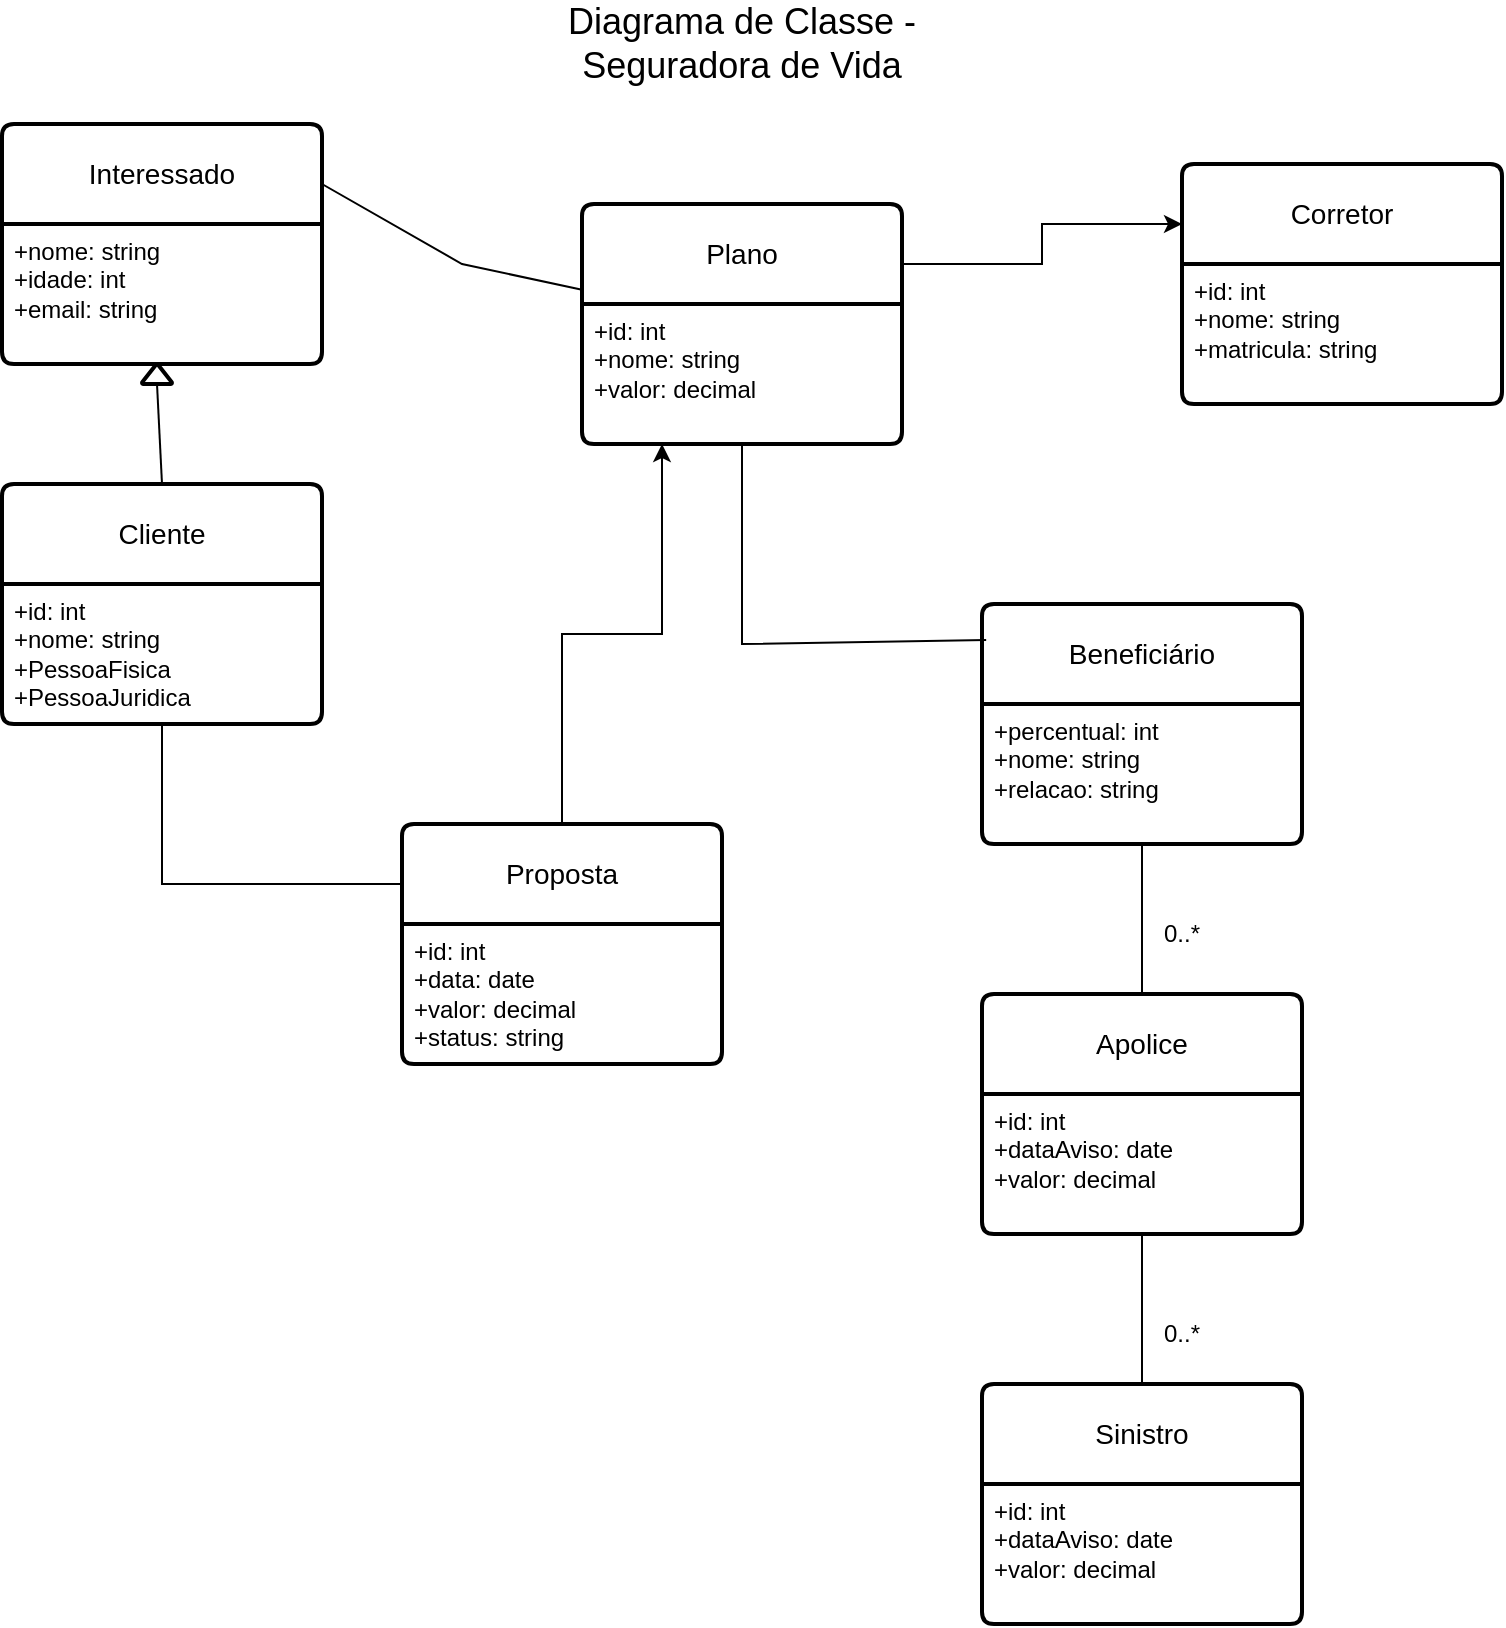 <mxfile version="28.2.7">
  <diagram name="Página-1" id="Br-72UTXHJSLrnVwOfV-">
    <mxGraphModel dx="2222" dy="930" grid="1" gridSize="10" guides="1" tooltips="1" connect="1" arrows="1" fold="1" page="1" pageScale="1" pageWidth="827" pageHeight="1169" math="0" shadow="0">
      <root>
        <mxCell id="0" />
        <mxCell id="1" parent="0" />
        <mxCell id="gpsl6Gqu65pyZB4-WuKx-1" value="&lt;font style=&quot;font-size: 18px;&quot;&gt;Diagrama de Classe - Seguradora de Vida&lt;/font&gt;" style="text;html=1;whiteSpace=wrap;strokeColor=none;fillColor=none;align=center;verticalAlign=middle;rounded=0;" vertex="1" parent="1">
          <mxGeometry x="310" y="30" width="180" height="40" as="geometry" />
        </mxCell>
        <mxCell id="gpsl6Gqu65pyZB4-WuKx-2" value="Interessado" style="swimlane;childLayout=stackLayout;horizontal=1;startSize=50;horizontalStack=0;rounded=1;fontSize=14;fontStyle=0;strokeWidth=2;resizeParent=0;resizeLast=1;shadow=0;dashed=0;align=center;arcSize=4;whiteSpace=wrap;html=1;" vertex="1" parent="1">
          <mxGeometry x="30" y="90" width="160" height="120" as="geometry" />
        </mxCell>
        <mxCell id="gpsl6Gqu65pyZB4-WuKx-3" value="+nome: string&lt;br&gt;+idade: int&lt;br&gt;+email: string" style="align=left;strokeColor=none;fillColor=none;spacingLeft=4;spacingRight=4;fontSize=12;verticalAlign=top;resizable=0;rotatable=0;part=1;html=1;whiteSpace=wrap;" vertex="1" parent="gpsl6Gqu65pyZB4-WuKx-2">
          <mxGeometry y="50" width="160" height="70" as="geometry" />
        </mxCell>
        <mxCell id="gpsl6Gqu65pyZB4-WuKx-4" value="Cliente" style="swimlane;childLayout=stackLayout;horizontal=1;startSize=50;horizontalStack=0;rounded=1;fontSize=14;fontStyle=0;strokeWidth=2;resizeParent=0;resizeLast=1;shadow=0;dashed=0;align=center;arcSize=4;whiteSpace=wrap;html=1;" vertex="1" parent="1">
          <mxGeometry x="30" y="270" width="160" height="120" as="geometry" />
        </mxCell>
        <mxCell id="gpsl6Gqu65pyZB4-WuKx-5" value="+id: int&lt;div&gt;+nome: string&lt;br&gt;+PessoaFisica&lt;br&gt;+PessoaJuridica&lt;/div&gt;" style="align=left;strokeColor=none;fillColor=none;spacingLeft=4;spacingRight=4;fontSize=12;verticalAlign=top;resizable=0;rotatable=0;part=1;html=1;whiteSpace=wrap;" vertex="1" parent="gpsl6Gqu65pyZB4-WuKx-4">
          <mxGeometry y="50" width="160" height="70" as="geometry" />
        </mxCell>
        <mxCell id="gpsl6Gqu65pyZB4-WuKx-6" value="Proposta" style="swimlane;childLayout=stackLayout;horizontal=1;startSize=50;horizontalStack=0;rounded=1;fontSize=14;fontStyle=0;strokeWidth=2;resizeParent=0;resizeLast=1;shadow=0;dashed=0;align=center;arcSize=4;whiteSpace=wrap;html=1;" vertex="1" parent="1">
          <mxGeometry x="230" y="440" width="160" height="120" as="geometry" />
        </mxCell>
        <mxCell id="gpsl6Gqu65pyZB4-WuKx-7" value="+id: int&lt;br&gt;+data: date&lt;br&gt;+valor: decimal&lt;div&gt;+status: string&lt;/div&gt;" style="align=left;strokeColor=none;fillColor=none;spacingLeft=4;spacingRight=4;fontSize=12;verticalAlign=top;resizable=0;rotatable=0;part=1;html=1;whiteSpace=wrap;" vertex="1" parent="gpsl6Gqu65pyZB4-WuKx-6">
          <mxGeometry y="50" width="160" height="70" as="geometry" />
        </mxCell>
        <mxCell id="gpsl6Gqu65pyZB4-WuKx-20" style="edgeStyle=orthogonalEdgeStyle;rounded=0;orthogonalLoop=1;jettySize=auto;html=1;exitX=1;exitY=0.25;exitDx=0;exitDy=0;entryX=0;entryY=0.25;entryDx=0;entryDy=0;" edge="1" parent="1" source="gpsl6Gqu65pyZB4-WuKx-8" target="gpsl6Gqu65pyZB4-WuKx-10">
          <mxGeometry relative="1" as="geometry" />
        </mxCell>
        <mxCell id="gpsl6Gqu65pyZB4-WuKx-8" value="Plano" style="swimlane;childLayout=stackLayout;horizontal=1;startSize=50;horizontalStack=0;rounded=1;fontSize=14;fontStyle=0;strokeWidth=2;resizeParent=0;resizeLast=1;shadow=0;dashed=0;align=center;arcSize=4;whiteSpace=wrap;html=1;" vertex="1" parent="1">
          <mxGeometry x="320" y="130" width="160" height="120" as="geometry" />
        </mxCell>
        <mxCell id="gpsl6Gqu65pyZB4-WuKx-9" value="+id: int&lt;br&gt;+nome: string&lt;br&gt;+valor: decimal&lt;div&gt;&lt;br&gt;&lt;/div&gt;" style="align=left;strokeColor=none;fillColor=none;spacingLeft=4;spacingRight=4;fontSize=12;verticalAlign=top;resizable=0;rotatable=0;part=1;html=1;whiteSpace=wrap;" vertex="1" parent="gpsl6Gqu65pyZB4-WuKx-8">
          <mxGeometry y="50" width="160" height="70" as="geometry" />
        </mxCell>
        <mxCell id="gpsl6Gqu65pyZB4-WuKx-10" value="Corretor" style="swimlane;childLayout=stackLayout;horizontal=1;startSize=50;horizontalStack=0;rounded=1;fontSize=14;fontStyle=0;strokeWidth=2;resizeParent=0;resizeLast=1;shadow=0;dashed=0;align=center;arcSize=4;whiteSpace=wrap;html=1;" vertex="1" parent="1">
          <mxGeometry x="620" y="110" width="160" height="120" as="geometry" />
        </mxCell>
        <mxCell id="gpsl6Gqu65pyZB4-WuKx-11" value="+id: int&lt;br&gt;+nome: string&lt;br&gt;&lt;div&gt;+matricula: string&lt;br&gt;&lt;/div&gt;" style="align=left;strokeColor=none;fillColor=none;spacingLeft=4;spacingRight=4;fontSize=12;verticalAlign=top;resizable=0;rotatable=0;part=1;html=1;whiteSpace=wrap;" vertex="1" parent="gpsl6Gqu65pyZB4-WuKx-10">
          <mxGeometry y="50" width="160" height="70" as="geometry" />
        </mxCell>
        <mxCell id="gpsl6Gqu65pyZB4-WuKx-12" value="Beneficiário" style="swimlane;childLayout=stackLayout;horizontal=1;startSize=50;horizontalStack=0;rounded=1;fontSize=14;fontStyle=0;strokeWidth=2;resizeParent=0;resizeLast=1;shadow=0;dashed=0;align=center;arcSize=4;whiteSpace=wrap;html=1;" vertex="1" parent="1">
          <mxGeometry x="520" y="330" width="160" height="120" as="geometry" />
        </mxCell>
        <mxCell id="gpsl6Gqu65pyZB4-WuKx-13" value="+percentual: int&lt;br&gt;+nome: string&lt;br&gt;&lt;div&gt;+relacao: string&lt;br&gt;&lt;/div&gt;" style="align=left;strokeColor=none;fillColor=none;spacingLeft=4;spacingRight=4;fontSize=12;verticalAlign=top;resizable=0;rotatable=0;part=1;html=1;whiteSpace=wrap;" vertex="1" parent="gpsl6Gqu65pyZB4-WuKx-12">
          <mxGeometry y="50" width="160" height="70" as="geometry" />
        </mxCell>
        <mxCell id="gpsl6Gqu65pyZB4-WuKx-14" value="Apolice" style="swimlane;childLayout=stackLayout;horizontal=1;startSize=50;horizontalStack=0;rounded=1;fontSize=14;fontStyle=0;strokeWidth=2;resizeParent=0;resizeLast=1;shadow=0;dashed=0;align=center;arcSize=4;whiteSpace=wrap;html=1;" vertex="1" parent="1">
          <mxGeometry x="520" y="525" width="160" height="120" as="geometry" />
        </mxCell>
        <mxCell id="gpsl6Gqu65pyZB4-WuKx-15" value="+id: int&lt;br&gt;+dataAviso: date&lt;br&gt;+valor: decimal" style="align=left;strokeColor=none;fillColor=none;spacingLeft=4;spacingRight=4;fontSize=12;verticalAlign=top;resizable=0;rotatable=0;part=1;html=1;whiteSpace=wrap;" vertex="1" parent="gpsl6Gqu65pyZB4-WuKx-14">
          <mxGeometry y="50" width="160" height="70" as="geometry" />
        </mxCell>
        <mxCell id="gpsl6Gqu65pyZB4-WuKx-16" value="Sinistro" style="swimlane;childLayout=stackLayout;horizontal=1;startSize=50;horizontalStack=0;rounded=1;fontSize=14;fontStyle=0;strokeWidth=2;resizeParent=0;resizeLast=1;shadow=0;dashed=0;align=center;arcSize=4;whiteSpace=wrap;html=1;" vertex="1" parent="1">
          <mxGeometry x="520" y="720" width="160" height="120" as="geometry" />
        </mxCell>
        <mxCell id="gpsl6Gqu65pyZB4-WuKx-17" value="+id: int&lt;br&gt;+dataAviso: date&lt;br&gt;+valor: decimal" style="align=left;strokeColor=none;fillColor=none;spacingLeft=4;spacingRight=4;fontSize=12;verticalAlign=top;resizable=0;rotatable=0;part=1;html=1;whiteSpace=wrap;" vertex="1" parent="gpsl6Gqu65pyZB4-WuKx-16">
          <mxGeometry y="50" width="160" height="70" as="geometry" />
        </mxCell>
        <mxCell id="gpsl6Gqu65pyZB4-WuKx-18" value="" style="endArrow=none;html=1;rounded=0;exitX=1;exitY=0.25;exitDx=0;exitDy=0;" edge="1" parent="1" source="gpsl6Gqu65pyZB4-WuKx-2" target="gpsl6Gqu65pyZB4-WuKx-8">
          <mxGeometry relative="1" as="geometry">
            <mxPoint x="470" y="420" as="sourcePoint" />
            <mxPoint x="630" y="420" as="targetPoint" />
            <Array as="points">
              <mxPoint x="260" y="160" />
            </Array>
          </mxGeometry>
        </mxCell>
        <mxCell id="gpsl6Gqu65pyZB4-WuKx-22" value="" style="endArrow=none;html=1;rounded=0;exitX=0.5;exitY=1;exitDx=0;exitDy=0;entryX=0;entryY=0.25;entryDx=0;entryDy=0;" edge="1" parent="1" source="gpsl6Gqu65pyZB4-WuKx-5" target="gpsl6Gqu65pyZB4-WuKx-6">
          <mxGeometry width="50" height="50" relative="1" as="geometry">
            <mxPoint x="530" y="440" as="sourcePoint" />
            <mxPoint x="580" y="390" as="targetPoint" />
            <Array as="points">
              <mxPoint x="110" y="470" />
            </Array>
          </mxGeometry>
        </mxCell>
        <mxCell id="gpsl6Gqu65pyZB4-WuKx-23" value="" style="strokeWidth=2;html=1;shape=mxgraph.flowchart.extract_or_measurement;whiteSpace=wrap;" vertex="1" parent="1">
          <mxGeometry x="100" y="210" width="15" height="10" as="geometry" />
        </mxCell>
        <mxCell id="gpsl6Gqu65pyZB4-WuKx-25" value="" style="endArrow=none;html=1;rounded=0;exitX=0.5;exitY=0;exitDx=0;exitDy=0;entryX=0.5;entryY=1;entryDx=0;entryDy=0;entryPerimeter=0;" edge="1" parent="1" source="gpsl6Gqu65pyZB4-WuKx-4" target="gpsl6Gqu65pyZB4-WuKx-23">
          <mxGeometry width="50" height="50" relative="1" as="geometry">
            <mxPoint x="220" y="350" as="sourcePoint" />
            <mxPoint x="270" y="300" as="targetPoint" />
          </mxGeometry>
        </mxCell>
        <mxCell id="gpsl6Gqu65pyZB4-WuKx-26" value="0..*" style="text;html=1;whiteSpace=wrap;strokeColor=none;fillColor=none;align=center;verticalAlign=middle;rounded=0;" vertex="1" parent="1">
          <mxGeometry x="590" y="480" width="60" height="30" as="geometry" />
        </mxCell>
        <mxCell id="gpsl6Gqu65pyZB4-WuKx-27" value="" style="endArrow=none;html=1;rounded=0;entryX=0.5;entryY=1;entryDx=0;entryDy=0;exitX=0.5;exitY=0;exitDx=0;exitDy=0;" edge="1" parent="1" source="gpsl6Gqu65pyZB4-WuKx-14" target="gpsl6Gqu65pyZB4-WuKx-13">
          <mxGeometry width="50" height="50" relative="1" as="geometry">
            <mxPoint x="210" y="450" as="sourcePoint" />
            <mxPoint x="260" y="400" as="targetPoint" />
          </mxGeometry>
        </mxCell>
        <mxCell id="gpsl6Gqu65pyZB4-WuKx-28" value="" style="endArrow=none;html=1;rounded=0;entryX=0.5;entryY=1;entryDx=0;entryDy=0;exitX=0.5;exitY=0;exitDx=0;exitDy=0;" edge="1" parent="1" source="gpsl6Gqu65pyZB4-WuKx-16" target="gpsl6Gqu65pyZB4-WuKx-15">
          <mxGeometry width="50" height="50" relative="1" as="geometry">
            <mxPoint x="750" y="545" as="sourcePoint" />
            <mxPoint x="750" y="470" as="targetPoint" />
          </mxGeometry>
        </mxCell>
        <mxCell id="gpsl6Gqu65pyZB4-WuKx-29" value="0..*" style="text;html=1;whiteSpace=wrap;strokeColor=none;fillColor=none;align=center;verticalAlign=middle;rounded=0;" vertex="1" parent="1">
          <mxGeometry x="590" y="680" width="60" height="30" as="geometry" />
        </mxCell>
        <mxCell id="gpsl6Gqu65pyZB4-WuKx-30" value="" style="endArrow=none;html=1;rounded=0;entryX=0.5;entryY=1;entryDx=0;entryDy=0;exitX=0.013;exitY=0.15;exitDx=0;exitDy=0;exitPerimeter=0;" edge="1" parent="1" source="gpsl6Gqu65pyZB4-WuKx-12" target="gpsl6Gqu65pyZB4-WuKx-9">
          <mxGeometry width="50" height="50" relative="1" as="geometry">
            <mxPoint x="210" y="450" as="sourcePoint" />
            <mxPoint x="260" y="400" as="targetPoint" />
            <Array as="points">
              <mxPoint x="400" y="350" />
            </Array>
          </mxGeometry>
        </mxCell>
        <mxCell id="gpsl6Gqu65pyZB4-WuKx-31" style="edgeStyle=orthogonalEdgeStyle;rounded=0;orthogonalLoop=1;jettySize=auto;html=1;entryX=0.25;entryY=1;entryDx=0;entryDy=0;" edge="1" parent="1" source="gpsl6Gqu65pyZB4-WuKx-6" target="gpsl6Gqu65pyZB4-WuKx-9">
          <mxGeometry relative="1" as="geometry" />
        </mxCell>
      </root>
    </mxGraphModel>
  </diagram>
</mxfile>
